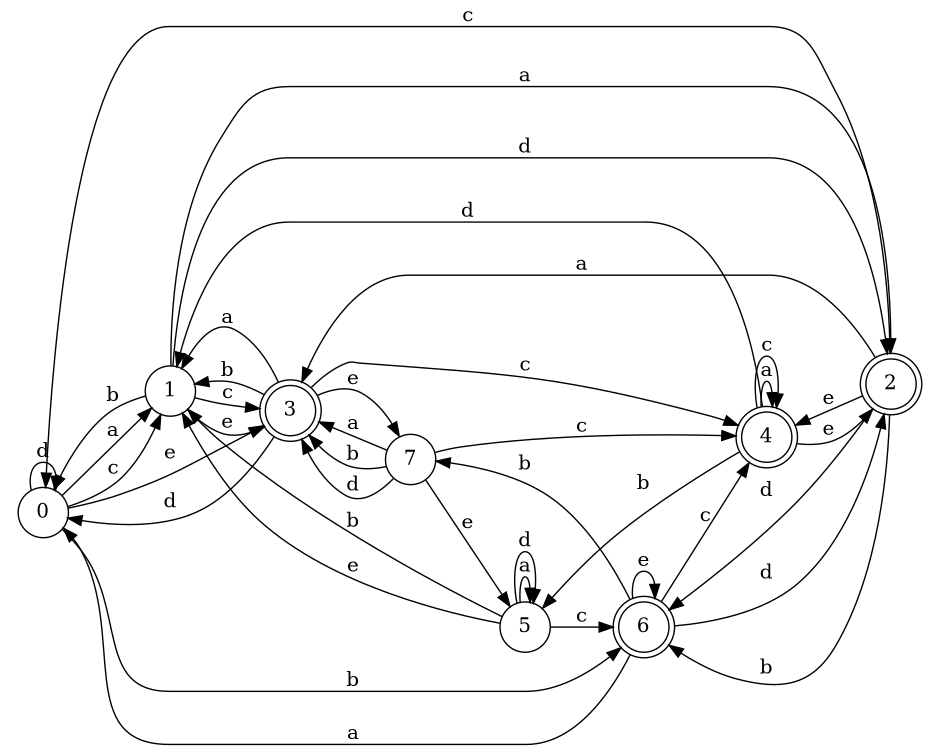 digraph n7_9 {
__start0 [label="" shape="none"];

rankdir=LR;
size="8,5";

s0 [style="filled", color="black", fillcolor="white" shape="circle", label="0"];
s1 [style="filled", color="black", fillcolor="white" shape="circle", label="1"];
s2 [style="rounded,filled", color="black", fillcolor="white" shape="doublecircle", label="2"];
s3 [style="rounded,filled", color="black", fillcolor="white" shape="doublecircle", label="3"];
s4 [style="rounded,filled", color="black", fillcolor="white" shape="doublecircle", label="4"];
s5 [style="filled", color="black", fillcolor="white" shape="circle", label="5"];
s6 [style="rounded,filled", color="black", fillcolor="white" shape="doublecircle", label="6"];
s7 [style="filled", color="black", fillcolor="white" shape="circle", label="7"];
s0 -> s1 [label="a"];
s0 -> s6 [label="b"];
s0 -> s1 [label="c"];
s0 -> s0 [label="d"];
s0 -> s3 [label="e"];
s1 -> s2 [label="a"];
s1 -> s0 [label="b"];
s1 -> s3 [label="c"];
s1 -> s2 [label="d"];
s1 -> s3 [label="e"];
s2 -> s3 [label="a"];
s2 -> s6 [label="b"];
s2 -> s0 [label="c"];
s2 -> s6 [label="d"];
s2 -> s4 [label="e"];
s3 -> s1 [label="a"];
s3 -> s1 [label="b"];
s3 -> s4 [label="c"];
s3 -> s0 [label="d"];
s3 -> s7 [label="e"];
s4 -> s4 [label="a"];
s4 -> s5 [label="b"];
s4 -> s4 [label="c"];
s4 -> s1 [label="d"];
s4 -> s2 [label="e"];
s5 -> s5 [label="a"];
s5 -> s1 [label="b"];
s5 -> s6 [label="c"];
s5 -> s5 [label="d"];
s5 -> s1 [label="e"];
s6 -> s0 [label="a"];
s6 -> s7 [label="b"];
s6 -> s4 [label="c"];
s6 -> s2 [label="d"];
s6 -> s6 [label="e"];
s7 -> s3 [label="a"];
s7 -> s3 [label="b"];
s7 -> s4 [label="c"];
s7 -> s3 [label="d"];
s7 -> s5 [label="e"];

}